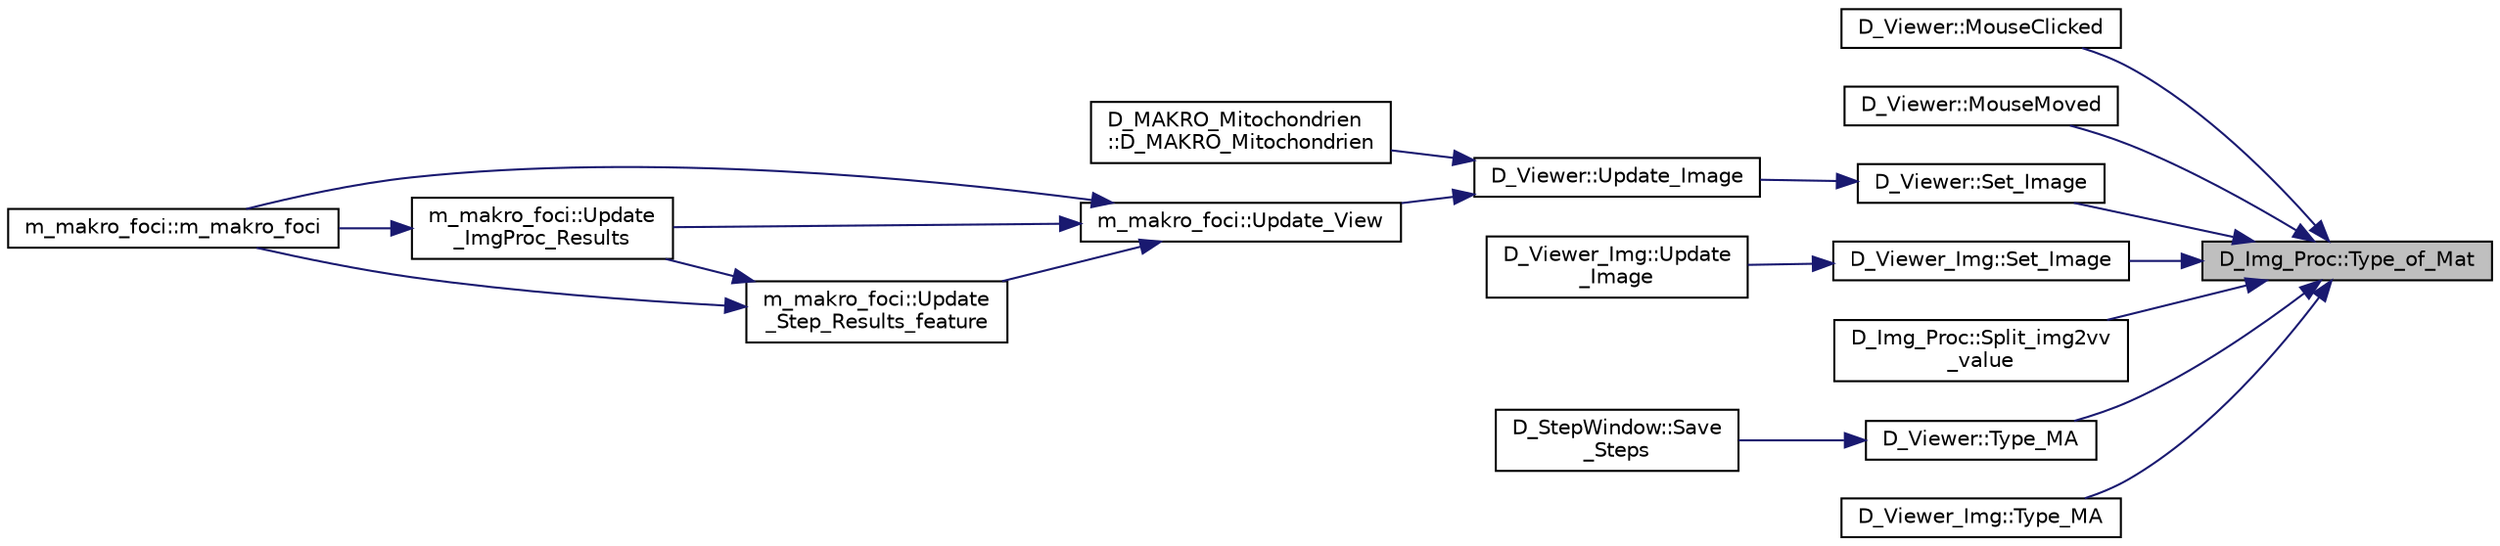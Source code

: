 digraph "D_Img_Proc::Type_of_Mat"
{
 // LATEX_PDF_SIZE
  edge [fontname="Helvetica",fontsize="10",labelfontname="Helvetica",labelfontsize="10"];
  node [fontname="Helvetica",fontsize="10",shape=record];
  rankdir="RL";
  Node1 [label="D_Img_Proc::Type_of_Mat",height=0.2,width=0.4,color="black", fillcolor="grey75", style="filled", fontcolor="black",tooltip=" "];
  Node1 -> Node2 [dir="back",color="midnightblue",fontsize="10",style="solid",fontname="Helvetica"];
  Node2 [label="D_Viewer::MouseClicked",height=0.2,width=0.4,color="black", fillcolor="white", style="filled",URL="$class_d___viewer.html#adc22d01a2119acfbe8eec62d13e2cbeb",tooltip=" "];
  Node1 -> Node3 [dir="back",color="midnightblue",fontsize="10",style="solid",fontname="Helvetica"];
  Node3 [label="D_Viewer::MouseMoved",height=0.2,width=0.4,color="black", fillcolor="white", style="filled",URL="$class_d___viewer.html#afdea9a5093f7a3f26256d6f6edbd41b5",tooltip=" "];
  Node1 -> Node4 [dir="back",color="midnightblue",fontsize="10",style="solid",fontname="Helvetica"];
  Node4 [label="D_Viewer::Set_Image",height=0.2,width=0.4,color="black", fillcolor="white", style="filled",URL="$class_d___viewer.html#afd944649f022f14ab883e45c40581618",tooltip=" "];
  Node4 -> Node5 [dir="back",color="midnightblue",fontsize="10",style="solid",fontname="Helvetica"];
  Node5 [label="D_Viewer::Update_Image",height=0.2,width=0.4,color="black", fillcolor="white", style="filled",URL="$class_d___viewer.html#ad930d0f9d7b3158439e86badac21cd7d",tooltip=" "];
  Node5 -> Node6 [dir="back",color="midnightblue",fontsize="10",style="solid",fontname="Helvetica"];
  Node6 [label="D_MAKRO_Mitochondrien\l::D_MAKRO_Mitochondrien",height=0.2,width=0.4,color="black", fillcolor="white", style="filled",URL="$class_d___m_a_k_r_o___mitochondrien.html#a7b081c5ed224b36aa433bba6311d6230",tooltip=" "];
  Node5 -> Node7 [dir="back",color="midnightblue",fontsize="10",style="solid",fontname="Helvetica"];
  Node7 [label="m_makro_foci::Update_View",height=0.2,width=0.4,color="black", fillcolor="white", style="filled",URL="$classm__makro__foci.html#a57616b460ddefc98f32c6facdfe256bd",tooltip=" "];
  Node7 -> Node8 [dir="back",color="midnightblue",fontsize="10",style="solid",fontname="Helvetica"];
  Node8 [label="m_makro_foci::m_makro_foci",height=0.2,width=0.4,color="black", fillcolor="white", style="filled",URL="$classm__makro__foci.html#a572729ade95da42febe843621df0b5fa",tooltip=" "];
  Node7 -> Node9 [dir="back",color="midnightblue",fontsize="10",style="solid",fontname="Helvetica"];
  Node9 [label="m_makro_foci::Update\l_ImgProc_Results",height=0.2,width=0.4,color="black", fillcolor="white", style="filled",URL="$classm__makro__foci.html#abb0fb4f138135ae9e2ba3de9975af0b2",tooltip=" "];
  Node9 -> Node8 [dir="back",color="midnightblue",fontsize="10",style="solid",fontname="Helvetica"];
  Node7 -> Node10 [dir="back",color="midnightblue",fontsize="10",style="solid",fontname="Helvetica"];
  Node10 [label="m_makro_foci::Update\l_Step_Results_feature",height=0.2,width=0.4,color="black", fillcolor="white", style="filled",URL="$classm__makro__foci.html#a478d8c0fa7bf4d610546d695c6baf8ba",tooltip=" "];
  Node10 -> Node8 [dir="back",color="midnightblue",fontsize="10",style="solid",fontname="Helvetica"];
  Node10 -> Node9 [dir="back",color="midnightblue",fontsize="10",style="solid",fontname="Helvetica"];
  Node1 -> Node11 [dir="back",color="midnightblue",fontsize="10",style="solid",fontname="Helvetica"];
  Node11 [label="D_Viewer_Img::Set_Image",height=0.2,width=0.4,color="black", fillcolor="white", style="filled",URL="$class_d___viewer___img.html#a4efe4e0b0ee3407fc3f159f5d538f90f",tooltip=" "];
  Node11 -> Node12 [dir="back",color="midnightblue",fontsize="10",style="solid",fontname="Helvetica"];
  Node12 [label="D_Viewer_Img::Update\l_Image",height=0.2,width=0.4,color="black", fillcolor="white", style="filled",URL="$class_d___viewer___img.html#a3f736582b45e620e2e1362b4f9bfa277",tooltip=" "];
  Node1 -> Node13 [dir="back",color="midnightblue",fontsize="10",style="solid",fontname="Helvetica"];
  Node13 [label="D_Img_Proc::Split_img2vv\l_value",height=0.2,width=0.4,color="black", fillcolor="white", style="filled",URL="$class_d___img___proc.html#ad9c0647ad920c4791c16a7e68903406a",tooltip=" "];
  Node1 -> Node14 [dir="back",color="midnightblue",fontsize="10",style="solid",fontname="Helvetica"];
  Node14 [label="D_Viewer::Type_MA",height=0.2,width=0.4,color="black", fillcolor="white", style="filled",URL="$class_d___viewer.html#a7bf578f19db3cb859617751b5a012dce",tooltip=" "];
  Node14 -> Node15 [dir="back",color="midnightblue",fontsize="10",style="solid",fontname="Helvetica"];
  Node15 [label="D_StepWindow::Save\l_Steps",height=0.2,width=0.4,color="black", fillcolor="white", style="filled",URL="$class_d___step_window.html#ab038d58f6effaf9e81f45c6352a3306b",tooltip=" "];
  Node1 -> Node16 [dir="back",color="midnightblue",fontsize="10",style="solid",fontname="Helvetica"];
  Node16 [label="D_Viewer_Img::Type_MA",height=0.2,width=0.4,color="black", fillcolor="white", style="filled",URL="$class_d___viewer___img.html#a743896a08eb216fe26c6f127d07d5743",tooltip=" "];
}
